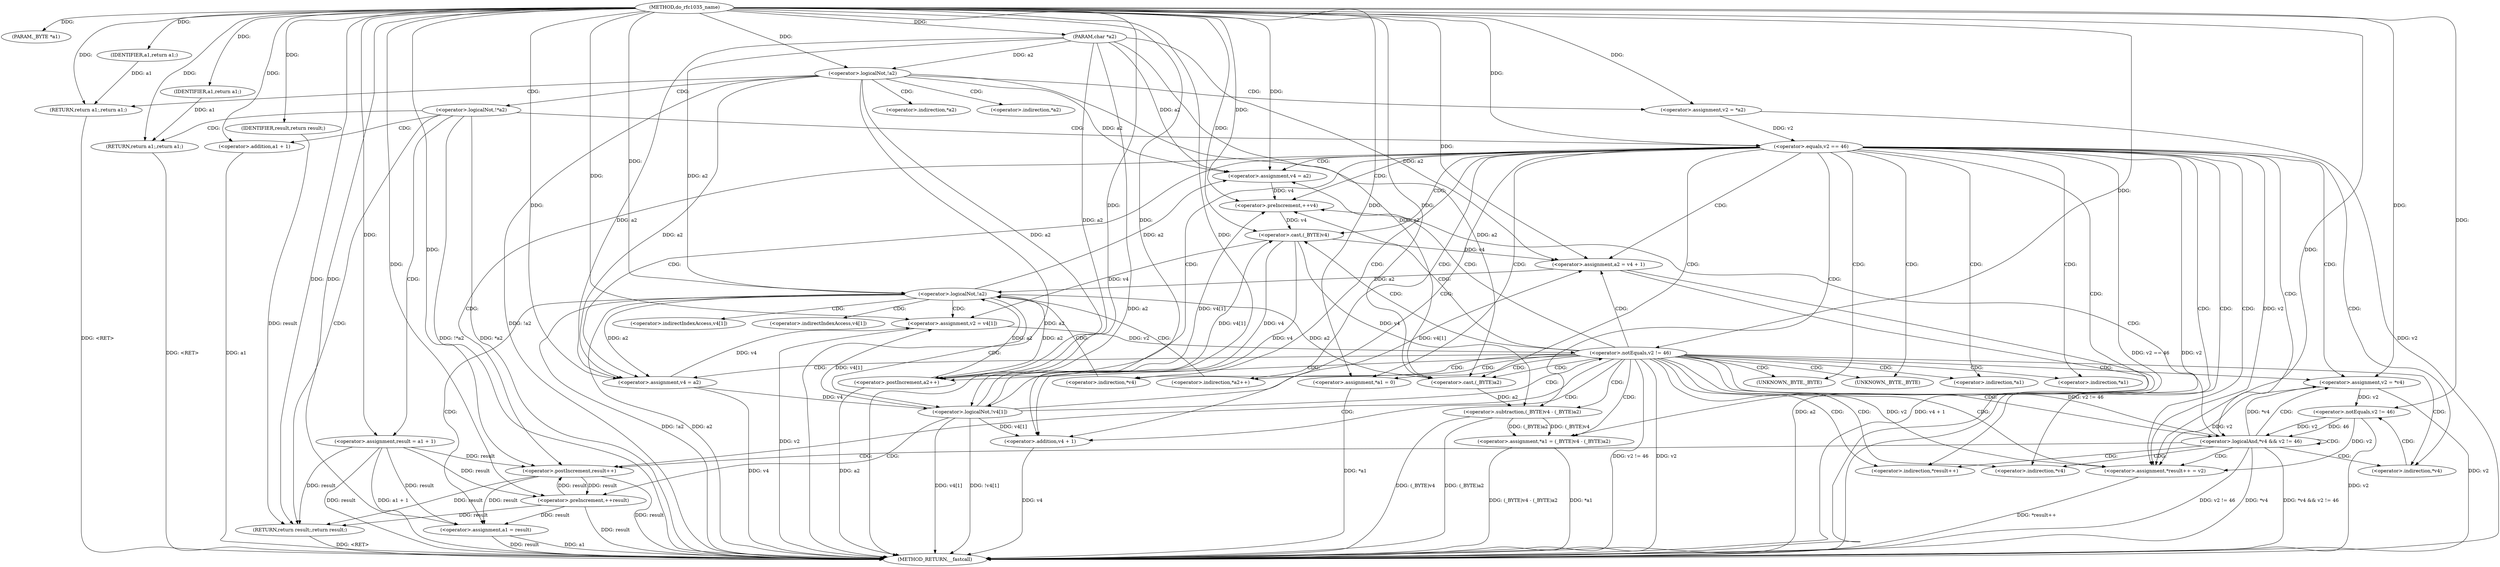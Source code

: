 digraph do_rfc1035_name {  
"1000104" [label = "(METHOD,do_rfc1035_name)" ]
"1000218" [label = "(METHOD_RETURN,__fastcall)" ]
"1000105" [label = "(PARAM,_BYTE *a1)" ]
"1000106" [label = "(PARAM,char *a2)" ]
"1000112" [label = "(<operator>.logicalNot,!a2)" ]
"1000114" [label = "(RETURN,return a1;,return a1;)" ]
"1000115" [label = "(IDENTIFIER,a1,return a1;)" ]
"1000116" [label = "(<operator>.assignment,v2 = *a2)" ]
"1000121" [label = "(<operator>.logicalNot,!*a2)" ]
"1000124" [label = "(RETURN,return a1;,return a1;)" ]
"1000125" [label = "(IDENTIFIER,a1,return a1;)" ]
"1000126" [label = "(<operator>.assignment,result = a1 + 1)" ]
"1000128" [label = "(<operator>.addition,a1 + 1)" ]
"1000132" [label = "(<operator>.equals,v2 == 46)" ]
"1000137" [label = "(<operator>.assignment,v4 = a2)" ]
"1000142" [label = "(<operator>.preIncrement,++v4)" ]
"1000144" [label = "(<operator>.assignment,*result++ = v2)" ]
"1000146" [label = "(<operator>.postIncrement,result++)" ]
"1000149" [label = "(<operator>.assignment,v2 = *v4)" ]
"1000153" [label = "(<operator>.logicalAnd,*v4 && v2 != 46)" ]
"1000156" [label = "(<operator>.notEquals,v2 != 46)" ]
"1000159" [label = "(<operator>.assignment,*a1 = (_BYTE)v4 - (_BYTE)a2)" ]
"1000162" [label = "(<operator>.subtraction,(_BYTE)v4 - (_BYTE)a2)" ]
"1000163" [label = "(<operator>.cast,(_BYTE)v4)" ]
"1000166" [label = "(<operator>.cast,(_BYTE)a2)" ]
"1000169" [label = "(<operator>.assignment,a2 = v4 + 1)" ]
"1000171" [label = "(<operator>.addition,v4 + 1)" ]
"1000181" [label = "(<operator>.logicalNot,!a2)" ]
"1000184" [label = "(<operator>.assignment,v2 = v4[1])" ]
"1000189" [label = "(<operator>.assignment,a1 = result)" ]
"1000193" [label = "(<operator>.logicalNot,!v4[1])" ]
"1000198" [label = "(<operator>.preIncrement,++result)" ]
"1000201" [label = "(<operator>.notEquals,v2 != 46)" ]
"1000206" [label = "(<operator>.assignment,v4 = a2)" ]
"1000209" [label = "(<operator>.assignment,*a1 = 0)" ]
"1000214" [label = "(<operator>.postIncrement,a2++)" ]
"1000216" [label = "(RETURN,return result;,return result;)" ]
"1000217" [label = "(IDENTIFIER,result,return result;)" ]
"1000118" [label = "(<operator>.indirection,*a2)" ]
"1000122" [label = "(<operator>.indirection,*a2)" ]
"1000145" [label = "(<operator>.indirection,*result++)" ]
"1000151" [label = "(<operator>.indirection,*v4)" ]
"1000154" [label = "(<operator>.indirection,*v4)" ]
"1000160" [label = "(<operator>.indirection,*a1)" ]
"1000164" [label = "(UNKNOWN,_BYTE,_BYTE)" ]
"1000167" [label = "(UNKNOWN,_BYTE,_BYTE)" ]
"1000175" [label = "(<operator>.indirection,*v4)" ]
"1000186" [label = "(<operator>.indirectIndexAccess,v4[1])" ]
"1000194" [label = "(<operator>.indirectIndexAccess,v4[1])" ]
"1000210" [label = "(<operator>.indirection,*a1)" ]
"1000213" [label = "(<operator>.indirection,*a2++)" ]
  "1000216" -> "1000218"  [ label = "DDG: <RET>"] 
  "1000124" -> "1000218"  [ label = "DDG: <RET>"] 
  "1000114" -> "1000218"  [ label = "DDG: <RET>"] 
  "1000181" -> "1000218"  [ label = "DDG: !a2"] 
  "1000156" -> "1000218"  [ label = "DDG: v2"] 
  "1000121" -> "1000218"  [ label = "DDG: !*a2"] 
  "1000146" -> "1000218"  [ label = "DDG: result"] 
  "1000193" -> "1000218"  [ label = "DDG: !v4[1]"] 
  "1000169" -> "1000218"  [ label = "DDG: a2"] 
  "1000144" -> "1000218"  [ label = "DDG: *result++"] 
  "1000159" -> "1000218"  [ label = "DDG: *a1"] 
  "1000193" -> "1000218"  [ label = "DDG: v4[1]"] 
  "1000112" -> "1000218"  [ label = "DDG: a2"] 
  "1000126" -> "1000218"  [ label = "DDG: a1 + 1"] 
  "1000189" -> "1000218"  [ label = "DDG: result"] 
  "1000116" -> "1000218"  [ label = "DDG: v2"] 
  "1000198" -> "1000218"  [ label = "DDG: result"] 
  "1000126" -> "1000218"  [ label = "DDG: result"] 
  "1000162" -> "1000218"  [ label = "DDG: (_BYTE)v4"] 
  "1000162" -> "1000218"  [ label = "DDG: (_BYTE)a2"] 
  "1000121" -> "1000218"  [ label = "DDG: *a2"] 
  "1000153" -> "1000218"  [ label = "DDG: *v4 && v2 != 46"] 
  "1000132" -> "1000218"  [ label = "DDG: v2"] 
  "1000149" -> "1000218"  [ label = "DDG: v2"] 
  "1000181" -> "1000218"  [ label = "DDG: a2"] 
  "1000189" -> "1000218"  [ label = "DDG: a1"] 
  "1000214" -> "1000218"  [ label = "DDG: a2"] 
  "1000184" -> "1000218"  [ label = "DDG: v2"] 
  "1000206" -> "1000218"  [ label = "DDG: v4"] 
  "1000169" -> "1000218"  [ label = "DDG: v4 + 1"] 
  "1000153" -> "1000218"  [ label = "DDG: v2 != 46"] 
  "1000201" -> "1000218"  [ label = "DDG: v2 != 46"] 
  "1000128" -> "1000218"  [ label = "DDG: a1"] 
  "1000209" -> "1000218"  [ label = "DDG: *a1"] 
  "1000112" -> "1000218"  [ label = "DDG: !a2"] 
  "1000171" -> "1000218"  [ label = "DDG: v4"] 
  "1000201" -> "1000218"  [ label = "DDG: v2"] 
  "1000153" -> "1000218"  [ label = "DDG: *v4"] 
  "1000159" -> "1000218"  [ label = "DDG: (_BYTE)v4 - (_BYTE)a2"] 
  "1000106" -> "1000218"  [ label = "DDG: a2"] 
  "1000132" -> "1000218"  [ label = "DDG: v2 == 46"] 
  "1000104" -> "1000105"  [ label = "DDG: "] 
  "1000104" -> "1000106"  [ label = "DDG: "] 
  "1000106" -> "1000112"  [ label = "DDG: a2"] 
  "1000104" -> "1000112"  [ label = "DDG: "] 
  "1000115" -> "1000114"  [ label = "DDG: a1"] 
  "1000104" -> "1000114"  [ label = "DDG: "] 
  "1000104" -> "1000115"  [ label = "DDG: "] 
  "1000104" -> "1000116"  [ label = "DDG: "] 
  "1000125" -> "1000124"  [ label = "DDG: a1"] 
  "1000104" -> "1000124"  [ label = "DDG: "] 
  "1000104" -> "1000125"  [ label = "DDG: "] 
  "1000104" -> "1000126"  [ label = "DDG: "] 
  "1000104" -> "1000128"  [ label = "DDG: "] 
  "1000116" -> "1000132"  [ label = "DDG: v2"] 
  "1000104" -> "1000132"  [ label = "DDG: "] 
  "1000112" -> "1000137"  [ label = "DDG: a2"] 
  "1000181" -> "1000137"  [ label = "DDG: a2"] 
  "1000106" -> "1000137"  [ label = "DDG: a2"] 
  "1000104" -> "1000137"  [ label = "DDG: "] 
  "1000137" -> "1000142"  [ label = "DDG: v4"] 
  "1000193" -> "1000142"  [ label = "DDG: v4[1]"] 
  "1000104" -> "1000142"  [ label = "DDG: "] 
  "1000156" -> "1000144"  [ label = "DDG: v2"] 
  "1000132" -> "1000144"  [ label = "DDG: v2"] 
  "1000149" -> "1000144"  [ label = "DDG: v2"] 
  "1000201" -> "1000144"  [ label = "DDG: v2"] 
  "1000104" -> "1000144"  [ label = "DDG: "] 
  "1000198" -> "1000146"  [ label = "DDG: result"] 
  "1000126" -> "1000146"  [ label = "DDG: result"] 
  "1000104" -> "1000146"  [ label = "DDG: "] 
  "1000153" -> "1000149"  [ label = "DDG: *v4"] 
  "1000104" -> "1000149"  [ label = "DDG: "] 
  "1000156" -> "1000153"  [ label = "DDG: v2"] 
  "1000156" -> "1000153"  [ label = "DDG: 46"] 
  "1000201" -> "1000153"  [ label = "DDG: v2 != 46"] 
  "1000149" -> "1000156"  [ label = "DDG: v2"] 
  "1000104" -> "1000156"  [ label = "DDG: "] 
  "1000162" -> "1000159"  [ label = "DDG: (_BYTE)v4"] 
  "1000162" -> "1000159"  [ label = "DDG: (_BYTE)a2"] 
  "1000163" -> "1000162"  [ label = "DDG: v4"] 
  "1000193" -> "1000163"  [ label = "DDG: v4[1]"] 
  "1000142" -> "1000163"  [ label = "DDG: v4"] 
  "1000104" -> "1000163"  [ label = "DDG: "] 
  "1000166" -> "1000162"  [ label = "DDG: a2"] 
  "1000106" -> "1000166"  [ label = "DDG: a2"] 
  "1000104" -> "1000166"  [ label = "DDG: "] 
  "1000112" -> "1000166"  [ label = "DDG: a2"] 
  "1000181" -> "1000166"  [ label = "DDG: a2"] 
  "1000193" -> "1000169"  [ label = "DDG: v4[1]"] 
  "1000163" -> "1000169"  [ label = "DDG: v4"] 
  "1000104" -> "1000169"  [ label = "DDG: "] 
  "1000106" -> "1000169"  [ label = "DDG: a2"] 
  "1000193" -> "1000171"  [ label = "DDG: v4[1]"] 
  "1000163" -> "1000171"  [ label = "DDG: v4"] 
  "1000104" -> "1000171"  [ label = "DDG: "] 
  "1000214" -> "1000181"  [ label = "DDG: a2"] 
  "1000169" -> "1000181"  [ label = "DDG: a2"] 
  "1000106" -> "1000181"  [ label = "DDG: a2"] 
  "1000104" -> "1000181"  [ label = "DDG: "] 
  "1000193" -> "1000184"  [ label = "DDG: v4[1]"] 
  "1000206" -> "1000184"  [ label = "DDG: v4"] 
  "1000163" -> "1000184"  [ label = "DDG: v4"] 
  "1000104" -> "1000184"  [ label = "DDG: "] 
  "1000146" -> "1000189"  [ label = "DDG: result"] 
  "1000198" -> "1000189"  [ label = "DDG: result"] 
  "1000126" -> "1000189"  [ label = "DDG: result"] 
  "1000104" -> "1000189"  [ label = "DDG: "] 
  "1000206" -> "1000193"  [ label = "DDG: v4"] 
  "1000163" -> "1000193"  [ label = "DDG: v4"] 
  "1000104" -> "1000193"  [ label = "DDG: "] 
  "1000104" -> "1000198"  [ label = "DDG: "] 
  "1000146" -> "1000198"  [ label = "DDG: result"] 
  "1000126" -> "1000198"  [ label = "DDG: result"] 
  "1000184" -> "1000201"  [ label = "DDG: v2"] 
  "1000104" -> "1000201"  [ label = "DDG: "] 
  "1000112" -> "1000206"  [ label = "DDG: a2"] 
  "1000181" -> "1000206"  [ label = "DDG: a2"] 
  "1000106" -> "1000206"  [ label = "DDG: a2"] 
  "1000104" -> "1000206"  [ label = "DDG: "] 
  "1000104" -> "1000209"  [ label = "DDG: "] 
  "1000106" -> "1000214"  [ label = "DDG: a2"] 
  "1000104" -> "1000214"  [ label = "DDG: "] 
  "1000112" -> "1000214"  [ label = "DDG: a2"] 
  "1000181" -> "1000214"  [ label = "DDG: a2"] 
  "1000217" -> "1000216"  [ label = "DDG: result"] 
  "1000146" -> "1000216"  [ label = "DDG: result"] 
  "1000198" -> "1000216"  [ label = "DDG: result"] 
  "1000126" -> "1000216"  [ label = "DDG: result"] 
  "1000104" -> "1000216"  [ label = "DDG: "] 
  "1000104" -> "1000217"  [ label = "DDG: "] 
  "1000112" -> "1000122"  [ label = "CDG: "] 
  "1000112" -> "1000121"  [ label = "CDG: "] 
  "1000112" -> "1000118"  [ label = "CDG: "] 
  "1000112" -> "1000116"  [ label = "CDG: "] 
  "1000112" -> "1000114"  [ label = "CDG: "] 
  "1000121" -> "1000216"  [ label = "CDG: "] 
  "1000121" -> "1000128"  [ label = "CDG: "] 
  "1000121" -> "1000126"  [ label = "CDG: "] 
  "1000121" -> "1000124"  [ label = "CDG: "] 
  "1000121" -> "1000132"  [ label = "CDG: "] 
  "1000132" -> "1000175"  [ label = "CDG: "] 
  "1000132" -> "1000171"  [ label = "CDG: "] 
  "1000132" -> "1000169"  [ label = "CDG: "] 
  "1000132" -> "1000167"  [ label = "CDG: "] 
  "1000132" -> "1000166"  [ label = "CDG: "] 
  "1000132" -> "1000164"  [ label = "CDG: "] 
  "1000132" -> "1000163"  [ label = "CDG: "] 
  "1000132" -> "1000162"  [ label = "CDG: "] 
  "1000132" -> "1000206"  [ label = "CDG: "] 
  "1000132" -> "1000214"  [ label = "CDG: "] 
  "1000132" -> "1000213"  [ label = "CDG: "] 
  "1000132" -> "1000210"  [ label = "CDG: "] 
  "1000132" -> "1000209"  [ label = "CDG: "] 
  "1000132" -> "1000144"  [ label = "CDG: "] 
  "1000132" -> "1000142"  [ label = "CDG: "] 
  "1000132" -> "1000137"  [ label = "CDG: "] 
  "1000132" -> "1000160"  [ label = "CDG: "] 
  "1000132" -> "1000159"  [ label = "CDG: "] 
  "1000132" -> "1000154"  [ label = "CDG: "] 
  "1000132" -> "1000153"  [ label = "CDG: "] 
  "1000132" -> "1000151"  [ label = "CDG: "] 
  "1000132" -> "1000149"  [ label = "CDG: "] 
  "1000132" -> "1000146"  [ label = "CDG: "] 
  "1000132" -> "1000145"  [ label = "CDG: "] 
  "1000153" -> "1000144"  [ label = "CDG: "] 
  "1000153" -> "1000142"  [ label = "CDG: "] 
  "1000153" -> "1000154"  [ label = "CDG: "] 
  "1000153" -> "1000153"  [ label = "CDG: "] 
  "1000153" -> "1000151"  [ label = "CDG: "] 
  "1000153" -> "1000149"  [ label = "CDG: "] 
  "1000153" -> "1000146"  [ label = "CDG: "] 
  "1000153" -> "1000145"  [ label = "CDG: "] 
  "1000154" -> "1000156"  [ label = "CDG: "] 
  "1000175" -> "1000181"  [ label = "CDG: "] 
  "1000181" -> "1000189"  [ label = "CDG: "] 
  "1000181" -> "1000186"  [ label = "CDG: "] 
  "1000181" -> "1000184"  [ label = "CDG: "] 
  "1000181" -> "1000194"  [ label = "CDG: "] 
  "1000181" -> "1000193"  [ label = "CDG: "] 
  "1000193" -> "1000201"  [ label = "CDG: "] 
  "1000193" -> "1000198"  [ label = "CDG: "] 
  "1000201" -> "1000175"  [ label = "CDG: "] 
  "1000201" -> "1000171"  [ label = "CDG: "] 
  "1000201" -> "1000169"  [ label = "CDG: "] 
  "1000201" -> "1000167"  [ label = "CDG: "] 
  "1000201" -> "1000166"  [ label = "CDG: "] 
  "1000201" -> "1000164"  [ label = "CDG: "] 
  "1000201" -> "1000163"  [ label = "CDG: "] 
  "1000201" -> "1000162"  [ label = "CDG: "] 
  "1000201" -> "1000206"  [ label = "CDG: "] 
  "1000201" -> "1000214"  [ label = "CDG: "] 
  "1000201" -> "1000213"  [ label = "CDG: "] 
  "1000201" -> "1000210"  [ label = "CDG: "] 
  "1000201" -> "1000209"  [ label = "CDG: "] 
  "1000201" -> "1000144"  [ label = "CDG: "] 
  "1000201" -> "1000142"  [ label = "CDG: "] 
  "1000201" -> "1000137"  [ label = "CDG: "] 
  "1000201" -> "1000160"  [ label = "CDG: "] 
  "1000201" -> "1000159"  [ label = "CDG: "] 
  "1000201" -> "1000154"  [ label = "CDG: "] 
  "1000201" -> "1000153"  [ label = "CDG: "] 
  "1000201" -> "1000151"  [ label = "CDG: "] 
  "1000201" -> "1000149"  [ label = "CDG: "] 
  "1000201" -> "1000146"  [ label = "CDG: "] 
  "1000201" -> "1000145"  [ label = "CDG: "] 
  "1000213" -> "1000181"  [ label = "CDG: "] 
}
